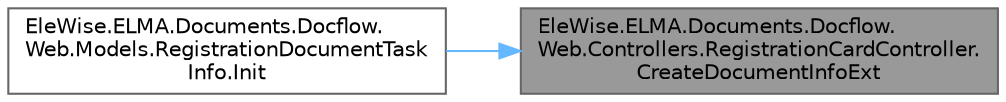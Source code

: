 digraph "EleWise.ELMA.Documents.Docflow.Web.Controllers.RegistrationCardController.CreateDocumentInfoExt"
{
 // LATEX_PDF_SIZE
  bgcolor="transparent";
  edge [fontname=Helvetica,fontsize=10,labelfontname=Helvetica,labelfontsize=10];
  node [fontname=Helvetica,fontsize=10,shape=box,height=0.2,width=0.4];
  rankdir="RL";
  Node1 [id="Node000001",label="EleWise.ELMA.Documents.Docflow.\lWeb.Controllers.RegistrationCardController.\lCreateDocumentInfoExt",height=0.2,width=0.4,color="gray40", fillcolor="grey60", style="filled", fontcolor="black",tooltip="Создать расширенную модель создания документа"];
  Node1 -> Node2 [id="edge1_Node000001_Node000002",dir="back",color="steelblue1",style="solid",tooltip=" "];
  Node2 [id="Node000002",label="EleWise.ELMA.Documents.Docflow.\lWeb.Models.RegistrationDocumentTask\lInfo.Init",height=0.2,width=0.4,color="grey40", fillcolor="white", style="filled",URL="$class_ele_wise_1_1_e_l_m_a_1_1_documents_1_1_docflow_1_1_web_1_1_models_1_1_registration_document_task_info.html#ab392fb70f5e943ecffd020ac9b370c45",tooltip="Проинициализировать"];
}
